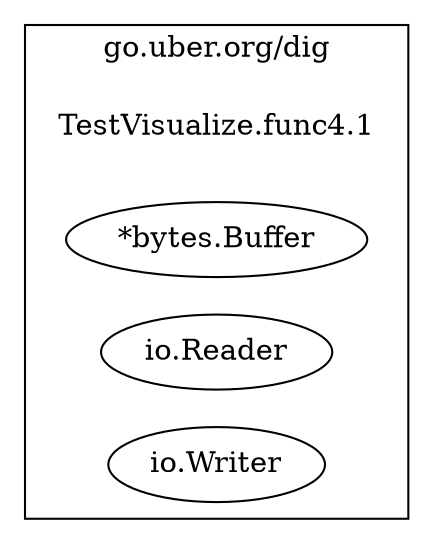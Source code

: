 digraph {
	rankdir=RL;
	graph [compound=true];
	
		subgraph cluster_0 {
			label = "go.uber.org/dig";
			constructor_0 [shape=plaintext label="TestVisualize.func4.1"];
			
			"*bytes.Buffer" [label=<*bytes.Buffer>];
			"io.Reader" [label=<io.Reader>];
			"io.Writer" [label=<io.Writer>];
			
		}
		
		
	
}